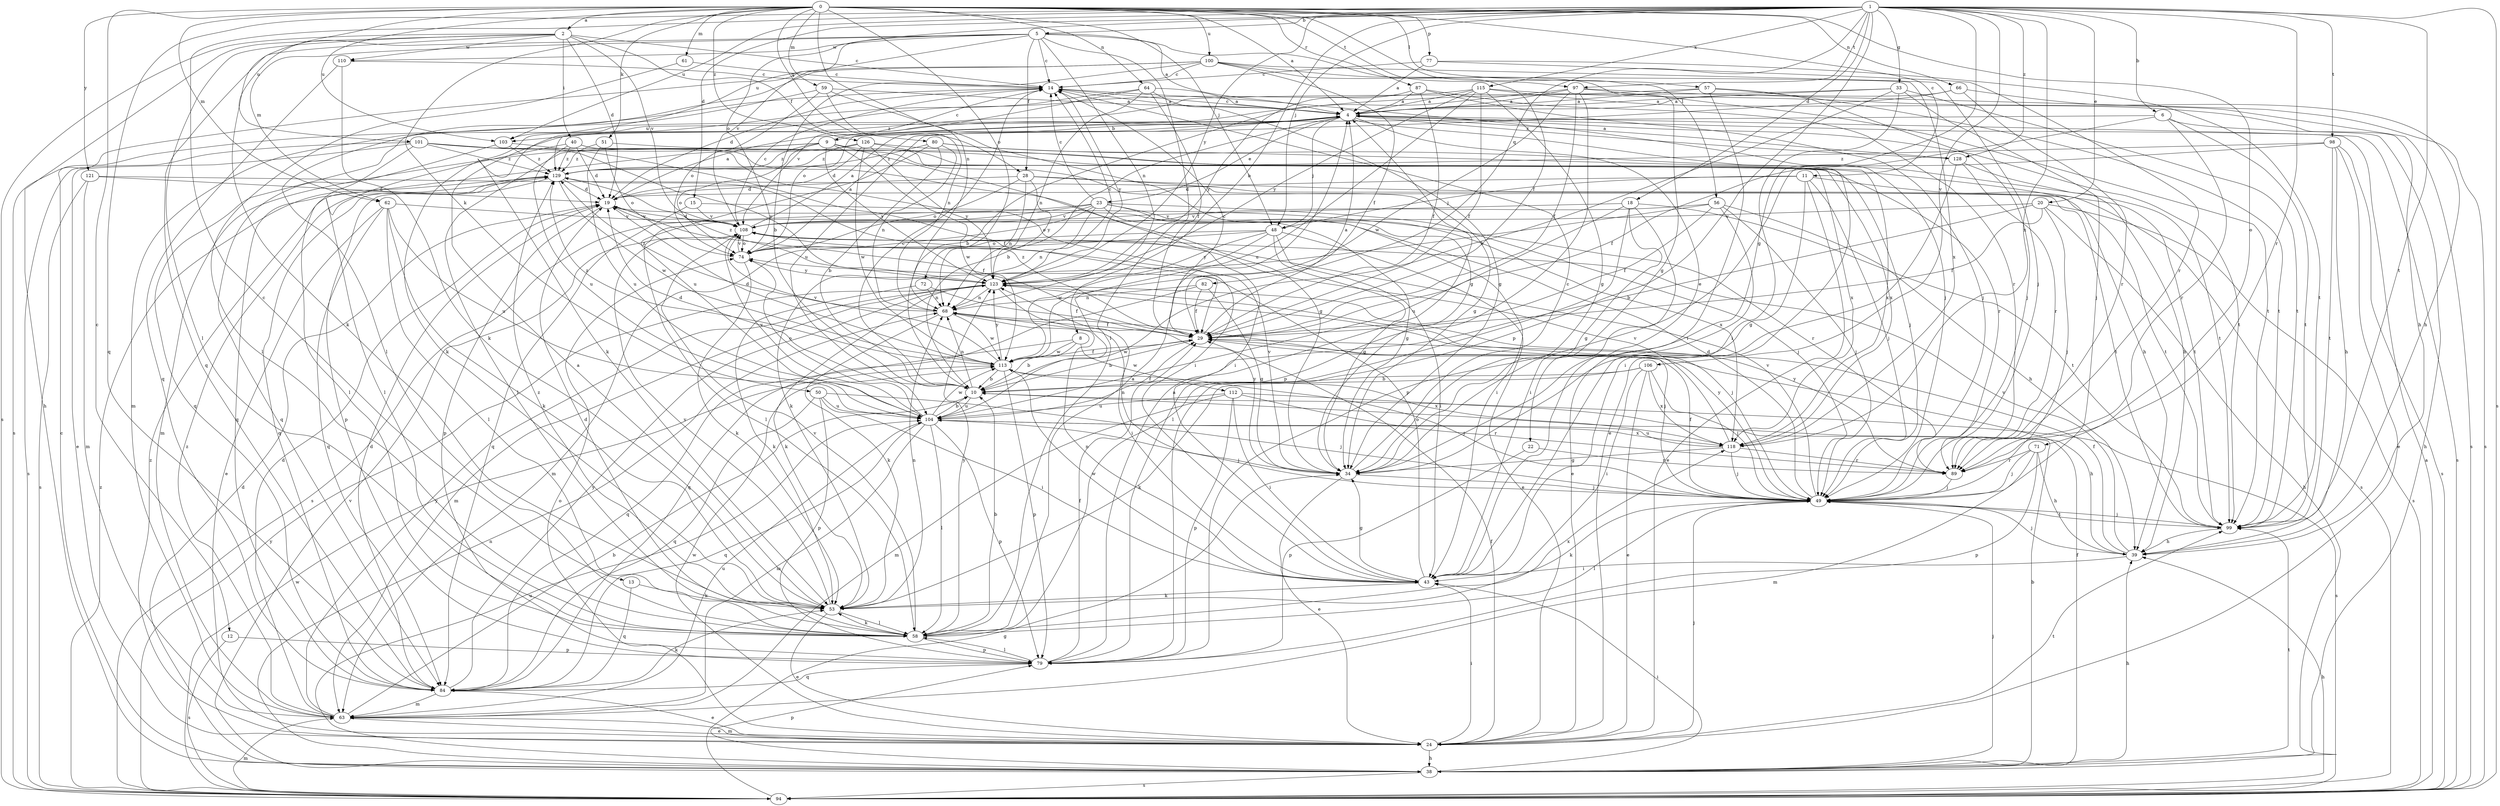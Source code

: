strict digraph  {
0;
1;
2;
4;
5;
6;
8;
9;
10;
11;
12;
13;
14;
15;
18;
19;
20;
22;
23;
24;
28;
29;
33;
34;
38;
39;
40;
43;
48;
49;
50;
51;
53;
56;
57;
58;
59;
61;
62;
63;
64;
66;
68;
71;
72;
74;
77;
79;
80;
82;
84;
87;
89;
94;
97;
98;
99;
100;
101;
103;
104;
106;
108;
110;
112;
113;
115;
118;
121;
123;
126;
128;
129;
0 -> 2  [label=a];
0 -> 4  [label=a];
0 -> 11  [label=c];
0 -> 12  [label=c];
0 -> 48  [label=j];
0 -> 50  [label=k];
0 -> 51  [label=k];
0 -> 56  [label=l];
0 -> 57  [label=l];
0 -> 59  [label=m];
0 -> 61  [label=m];
0 -> 62  [label=m];
0 -> 64  [label=n];
0 -> 66  [label=n];
0 -> 68  [label=n];
0 -> 71  [label=o];
0 -> 72  [label=o];
0 -> 77  [label=p];
0 -> 80  [label=q];
0 -> 87  [label=r];
0 -> 97  [label=t];
0 -> 100  [label=u];
0 -> 101  [label=u];
0 -> 103  [label=u];
0 -> 121  [label=y];
0 -> 126  [label=z];
1 -> 5  [label=b];
1 -> 6  [label=b];
1 -> 8  [label=b];
1 -> 13  [label=c];
1 -> 15  [label=d];
1 -> 18  [label=d];
1 -> 20  [label=e];
1 -> 33  [label=g];
1 -> 34  [label=g];
1 -> 48  [label=j];
1 -> 74  [label=o];
1 -> 79  [label=p];
1 -> 82  [label=q];
1 -> 84  [label=q];
1 -> 89  [label=r];
1 -> 94  [label=s];
1 -> 97  [label=t];
1 -> 98  [label=t];
1 -> 99  [label=t];
1 -> 103  [label=u];
1 -> 106  [label=v];
1 -> 115  [label=x];
1 -> 118  [label=x];
1 -> 123  [label=y];
1 -> 128  [label=z];
2 -> 14  [label=c];
2 -> 19  [label=d];
2 -> 28  [label=f];
2 -> 38  [label=h];
2 -> 40  [label=i];
2 -> 53  [label=k];
2 -> 58  [label=l];
2 -> 94  [label=s];
2 -> 108  [label=v];
2 -> 110  [label=w];
4 -> 9  [label=b];
4 -> 10  [label=b];
4 -> 14  [label=c];
4 -> 22  [label=e];
4 -> 23  [label=e];
4 -> 24  [label=e];
4 -> 48  [label=j];
4 -> 84  [label=q];
4 -> 94  [label=s];
4 -> 99  [label=t];
4 -> 128  [label=z];
5 -> 4  [label=a];
5 -> 14  [label=c];
5 -> 28  [label=f];
5 -> 29  [label=f];
5 -> 58  [label=l];
5 -> 62  [label=m];
5 -> 68  [label=n];
5 -> 84  [label=q];
5 -> 103  [label=u];
5 -> 108  [label=v];
5 -> 110  [label=w];
6 -> 38  [label=h];
6 -> 79  [label=p];
6 -> 89  [label=r];
6 -> 99  [label=t];
6 -> 103  [label=u];
8 -> 10  [label=b];
8 -> 84  [label=q];
8 -> 112  [label=w];
8 -> 113  [label=w];
9 -> 14  [label=c];
9 -> 34  [label=g];
9 -> 43  [label=i];
9 -> 58  [label=l];
9 -> 63  [label=m];
9 -> 74  [label=o];
9 -> 113  [label=w];
9 -> 123  [label=y];
9 -> 129  [label=z];
10 -> 14  [label=c];
10 -> 19  [label=d];
10 -> 68  [label=n];
10 -> 94  [label=s];
10 -> 104  [label=u];
11 -> 19  [label=d];
11 -> 24  [label=e];
11 -> 34  [label=g];
11 -> 48  [label=j];
11 -> 49  [label=j];
11 -> 99  [label=t];
12 -> 79  [label=p];
12 -> 94  [label=s];
13 -> 53  [label=k];
13 -> 84  [label=q];
14 -> 4  [label=a];
14 -> 19  [label=d];
14 -> 49  [label=j];
14 -> 123  [label=y];
15 -> 84  [label=q];
15 -> 89  [label=r];
15 -> 108  [label=v];
18 -> 34  [label=g];
18 -> 43  [label=i];
18 -> 58  [label=l];
18 -> 99  [label=t];
18 -> 104  [label=u];
18 -> 108  [label=v];
19 -> 4  [label=a];
19 -> 29  [label=f];
19 -> 79  [label=p];
19 -> 108  [label=v];
20 -> 10  [label=b];
20 -> 29  [label=f];
20 -> 38  [label=h];
20 -> 49  [label=j];
20 -> 94  [label=s];
20 -> 108  [label=v];
22 -> 79  [label=p];
22 -> 89  [label=r];
23 -> 14  [label=c];
23 -> 34  [label=g];
23 -> 43  [label=i];
23 -> 49  [label=j];
23 -> 58  [label=l];
23 -> 68  [label=n];
23 -> 74  [label=o];
23 -> 94  [label=s];
23 -> 108  [label=v];
23 -> 118  [label=x];
24 -> 29  [label=f];
24 -> 38  [label=h];
24 -> 43  [label=i];
24 -> 49  [label=j];
24 -> 63  [label=m];
24 -> 74  [label=o];
24 -> 99  [label=t];
24 -> 113  [label=w];
24 -> 129  [label=z];
28 -> 19  [label=d];
28 -> 68  [label=n];
28 -> 74  [label=o];
28 -> 94  [label=s];
28 -> 99  [label=t];
28 -> 123  [label=y];
29 -> 4  [label=a];
29 -> 10  [label=b];
29 -> 14  [label=c];
29 -> 113  [label=w];
29 -> 129  [label=z];
33 -> 4  [label=a];
33 -> 10  [label=b];
33 -> 43  [label=i];
33 -> 49  [label=j];
33 -> 99  [label=t];
33 -> 129  [label=z];
34 -> 14  [label=c];
34 -> 24  [label=e];
34 -> 49  [label=j];
34 -> 68  [label=n];
34 -> 108  [label=v];
34 -> 123  [label=y];
38 -> 10  [label=b];
38 -> 14  [label=c];
38 -> 19  [label=d];
38 -> 29  [label=f];
38 -> 39  [label=h];
38 -> 43  [label=i];
38 -> 49  [label=j];
38 -> 68  [label=n];
38 -> 79  [label=p];
38 -> 94  [label=s];
38 -> 99  [label=t];
38 -> 104  [label=u];
38 -> 108  [label=v];
39 -> 29  [label=f];
39 -> 43  [label=i];
39 -> 49  [label=j];
39 -> 108  [label=v];
40 -> 19  [label=d];
40 -> 34  [label=g];
40 -> 43  [label=i];
40 -> 58  [label=l];
40 -> 104  [label=u];
40 -> 129  [label=z];
43 -> 34  [label=g];
43 -> 53  [label=k];
43 -> 68  [label=n];
43 -> 74  [label=o];
43 -> 113  [label=w];
48 -> 24  [label=e];
48 -> 34  [label=g];
48 -> 43  [label=i];
48 -> 63  [label=m];
48 -> 74  [label=o];
48 -> 113  [label=w];
48 -> 123  [label=y];
49 -> 19  [label=d];
49 -> 29  [label=f];
49 -> 53  [label=k];
49 -> 58  [label=l];
49 -> 99  [label=t];
49 -> 108  [label=v];
49 -> 123  [label=y];
50 -> 43  [label=i];
50 -> 49  [label=j];
50 -> 79  [label=p];
50 -> 84  [label=q];
50 -> 104  [label=u];
51 -> 39  [label=h];
51 -> 74  [label=o];
51 -> 104  [label=u];
51 -> 129  [label=z];
53 -> 4  [label=a];
53 -> 24  [label=e];
53 -> 58  [label=l];
53 -> 68  [label=n];
53 -> 108  [label=v];
53 -> 129  [label=z];
56 -> 24  [label=e];
56 -> 29  [label=f];
56 -> 39  [label=h];
56 -> 49  [label=j];
56 -> 53  [label=k];
56 -> 108  [label=v];
57 -> 4  [label=a];
57 -> 43  [label=i];
57 -> 49  [label=j];
57 -> 74  [label=o];
57 -> 99  [label=t];
58 -> 4  [label=a];
58 -> 10  [label=b];
58 -> 19  [label=d];
58 -> 53  [label=k];
58 -> 79  [label=p];
58 -> 108  [label=v];
58 -> 118  [label=x];
58 -> 123  [label=y];
59 -> 4  [label=a];
59 -> 34  [label=g];
59 -> 63  [label=m];
59 -> 68  [label=n];
59 -> 74  [label=o];
61 -> 14  [label=c];
61 -> 58  [label=l];
62 -> 24  [label=e];
62 -> 53  [label=k];
62 -> 58  [label=l];
62 -> 84  [label=q];
62 -> 104  [label=u];
62 -> 108  [label=v];
63 -> 10  [label=b];
63 -> 19  [label=d];
63 -> 24  [label=e];
63 -> 104  [label=u];
63 -> 123  [label=y];
63 -> 129  [label=z];
64 -> 4  [label=a];
64 -> 29  [label=f];
64 -> 34  [label=g];
64 -> 53  [label=k];
64 -> 68  [label=n];
64 -> 108  [label=v];
66 -> 4  [label=a];
66 -> 39  [label=h];
66 -> 89  [label=r];
66 -> 104  [label=u];
68 -> 29  [label=f];
68 -> 49  [label=j];
68 -> 53  [label=k];
68 -> 113  [label=w];
68 -> 129  [label=z];
71 -> 39  [label=h];
71 -> 49  [label=j];
71 -> 63  [label=m];
71 -> 79  [label=p];
71 -> 89  [label=r];
72 -> 29  [label=f];
72 -> 53  [label=k];
72 -> 68  [label=n];
74 -> 4  [label=a];
74 -> 53  [label=k];
74 -> 108  [label=v];
74 -> 123  [label=y];
77 -> 4  [label=a];
77 -> 14  [label=c];
77 -> 89  [label=r];
77 -> 99  [label=t];
79 -> 4  [label=a];
79 -> 29  [label=f];
79 -> 58  [label=l];
79 -> 84  [label=q];
80 -> 10  [label=b];
80 -> 68  [label=n];
80 -> 99  [label=t];
80 -> 104  [label=u];
80 -> 118  [label=x];
80 -> 129  [label=z];
82 -> 29  [label=f];
82 -> 34  [label=g];
82 -> 68  [label=n];
82 -> 84  [label=q];
84 -> 19  [label=d];
84 -> 24  [label=e];
84 -> 53  [label=k];
84 -> 63  [label=m];
84 -> 123  [label=y];
87 -> 4  [label=a];
87 -> 29  [label=f];
87 -> 49  [label=j];
87 -> 89  [label=r];
87 -> 123  [label=y];
89 -> 49  [label=j];
89 -> 123  [label=y];
94 -> 4  [label=a];
94 -> 34  [label=g];
94 -> 39  [label=h];
94 -> 63  [label=m];
94 -> 113  [label=w];
94 -> 123  [label=y];
94 -> 129  [label=z];
97 -> 4  [label=a];
97 -> 10  [label=b];
97 -> 29  [label=f];
97 -> 79  [label=p];
97 -> 94  [label=s];
97 -> 99  [label=t];
97 -> 113  [label=w];
98 -> 24  [label=e];
98 -> 29  [label=f];
98 -> 39  [label=h];
98 -> 94  [label=s];
98 -> 99  [label=t];
98 -> 129  [label=z];
99 -> 39  [label=h];
99 -> 49  [label=j];
100 -> 10  [label=b];
100 -> 14  [label=c];
100 -> 29  [label=f];
100 -> 34  [label=g];
100 -> 49  [label=j];
100 -> 58  [label=l];
100 -> 94  [label=s];
100 -> 118  [label=x];
101 -> 24  [label=e];
101 -> 58  [label=l];
101 -> 89  [label=r];
101 -> 94  [label=s];
101 -> 118  [label=x];
101 -> 123  [label=y];
101 -> 129  [label=z];
103 -> 29  [label=f];
103 -> 84  [label=q];
103 -> 129  [label=z];
104 -> 10  [label=b];
104 -> 29  [label=f];
104 -> 49  [label=j];
104 -> 58  [label=l];
104 -> 63  [label=m];
104 -> 74  [label=o];
104 -> 79  [label=p];
104 -> 84  [label=q];
104 -> 108  [label=v];
104 -> 113  [label=w];
104 -> 118  [label=x];
106 -> 10  [label=b];
106 -> 24  [label=e];
106 -> 43  [label=i];
106 -> 49  [label=j];
106 -> 53  [label=k];
106 -> 118  [label=x];
108 -> 4  [label=a];
108 -> 14  [label=c];
108 -> 19  [label=d];
108 -> 74  [label=o];
110 -> 14  [label=c];
110 -> 53  [label=k];
110 -> 84  [label=q];
112 -> 39  [label=h];
112 -> 43  [label=i];
112 -> 63  [label=m];
112 -> 79  [label=p];
112 -> 89  [label=r];
112 -> 104  [label=u];
113 -> 10  [label=b];
113 -> 19  [label=d];
113 -> 29  [label=f];
113 -> 49  [label=j];
113 -> 79  [label=p];
113 -> 108  [label=v];
113 -> 118  [label=x];
113 -> 123  [label=y];
113 -> 129  [label=z];
115 -> 4  [label=a];
115 -> 29  [label=f];
115 -> 34  [label=g];
115 -> 39  [label=h];
115 -> 53  [label=k];
115 -> 94  [label=s];
115 -> 104  [label=u];
115 -> 123  [label=y];
118 -> 34  [label=g];
118 -> 49  [label=j];
118 -> 89  [label=r];
118 -> 104  [label=u];
118 -> 108  [label=v];
121 -> 19  [label=d];
121 -> 63  [label=m];
121 -> 94  [label=s];
121 -> 99  [label=t];
123 -> 14  [label=c];
123 -> 43  [label=i];
123 -> 49  [label=j];
123 -> 53  [label=k];
123 -> 63  [label=m];
123 -> 68  [label=n];
123 -> 129  [label=z];
126 -> 19  [label=d];
126 -> 49  [label=j];
126 -> 84  [label=q];
126 -> 113  [label=w];
126 -> 118  [label=x];
126 -> 123  [label=y];
126 -> 129  [label=z];
128 -> 4  [label=a];
128 -> 39  [label=h];
128 -> 43  [label=i];
128 -> 89  [label=r];
129 -> 19  [label=d];
129 -> 79  [label=p];
129 -> 84  [label=q];
129 -> 113  [label=w];
}
